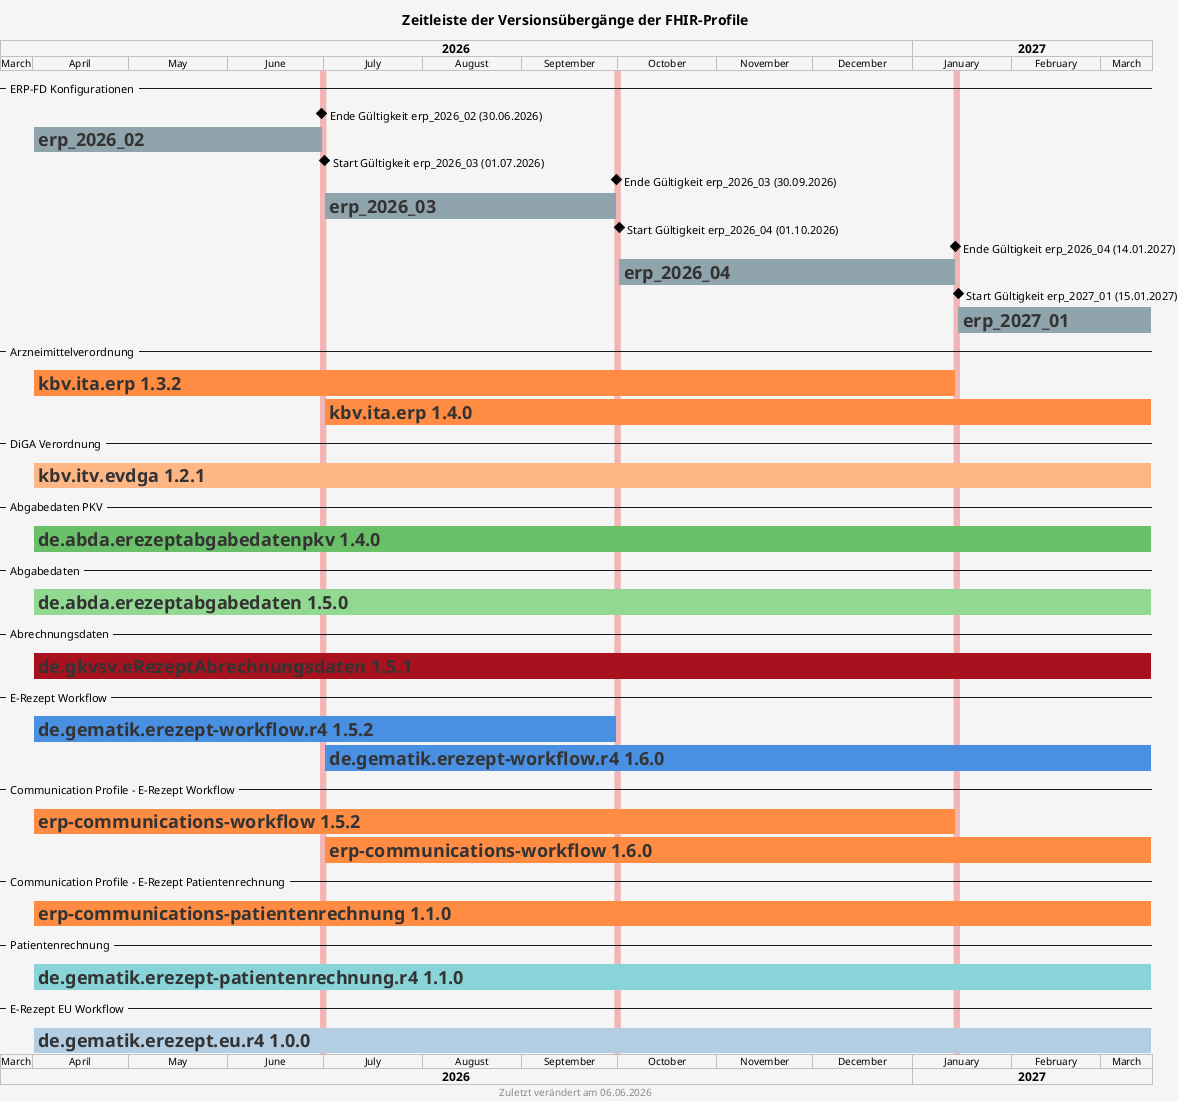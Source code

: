 @startgantt
!define kbvcolor #ff8c42
!define evdgacolor #ffb685
!define davpkvcolor #6abf69
!define davcolor #91d891
!define gkvsvcolor #A8111E
!define gematikcolor #4a90e2
!define gematikcolor_fdv #5a6fa5
!define gematikcolor_patrn #88d4d8
!define gematikcolor_eu #b3cde3
!define erpfdcolor #90a4ae

!define datelinecolor #f2b6b6

<style>
document {
   BackGroundColor #f5f5f5
}
ganttDiagram {
   task {
      BackGroundColor GreenYellow
      LineColor Green
      FontColor #333333
      FontSize 18
      FontStyle bold
   }
}
</style>

title Zeitleiste der Versionsübergänge der FHIR-Profile
footer Zuletzt verändert am %date("dd.MM.yyyy")

projectscale monthly zoom 3
Project starts 2026-03-22

-- ERP-FD Konfigurationen --

2026-06-30 is colored datelinecolor

[Ende Gültigkeit erp_2026_02 (30.06.2026)] happens on 2026-06-30

[erp_2026_02] starts 2026-04-01
[erp_2026_02] ends 2026-06-30
[erp_2026_02] is colored in erpfdcolor

2026-07-01 is colored datelinecolor
2026-09-30 is colored datelinecolor

[Start Gültigkeit erp_2026_03 (01.07.2026)] happens on 2026-07-01
[Ende Gültigkeit erp_2026_03 (30.09.2026)] happens on 2026-09-30

[erp_2026_03] starts 2026-07-01
[erp_2026_03] ends 2026-09-30
[erp_2026_03] is colored in erpfdcolor

2026-10-01 is colored datelinecolor
2027-01-14 is colored datelinecolor

[Start Gültigkeit erp_2026_04 (01.10.2026)] happens on 2026-10-01
[Ende Gültigkeit erp_2026_04 (14.01.2027)] happens on 2027-01-14

[erp_2026_04] starts 2026-10-01
[erp_2026_04] ends 2027-01-14
[erp_2026_04] is colored in erpfdcolor

2027-01-15 is colored datelinecolor

[Start Gültigkeit erp_2027_01 (15.01.2027)] happens on 2027-01-15
[Ende Gültigkeit erp_2026_04 (14.01.2027)] happens on 2027-01-14

[erp_2027_01] starts 2027-01-15
[erp_2027_01] ends 2027-03-16
[erp_2027_01] is colored in erpfdcolor

-- Arzneimittelverordnung --

[kbv.ita.erp 1.3.2] starts 2026-04-01 and ends 2027-01-14
[kbv.ita.erp 1.3.2] is colored in kbvcolor

[kbv.ita.erp 1.4.0] starts 2026-07-01 and ends 2027-03-16
[kbv.ita.erp 1.4.0] is colored in kbvcolor

-- DiGA Verordnung --

[kbv.itv.evdga 1.2.1] starts 2026-04-01 and ends 2027-03-16
[kbv.itv.evdga 1.2.1] is colored in evdgacolor

-- Abgabedaten PKV --

[de.abda.erezeptabgabedatenpkv 1.4.0] starts 2026-04-01 and ends 2027-03-16
[de.abda.erezeptabgabedatenpkv 1.4.0] is colored in davpkvcolor

-- Abgabedaten --

[de.abda.erezeptabgabedaten 1.5.0] starts 2026-04-01 and ends 2027-03-16
[de.abda.erezeptabgabedaten 1.5.0] is colored in davcolor

-- Abrechnungsdaten --

[de.gkvsv.eRezeptAbrechnungsdaten 1.5.1] starts 2026-04-01 and ends 2027-03-16
[de.gkvsv.eRezeptAbrechnungsdaten 1.5.1] is colored in gkvsvcolor

-- E-Rezept Workflow --

[de.gematik.erezept-workflow.r4 1.5.2] starts 2026-04-01 and ends 2026-09-30
[de.gematik.erezept-workflow.r4 1.5.2] is colored in gematikcolor

[de.gematik.erezept-workflow.r4 1.6.0] starts 2026-07-01 and ends 2027-03-16
[de.gematik.erezept-workflow.r4 1.6.0] is colored in gematikcolor

-- Communication Profile - E-Rezept Workflow --

[erp-communications-workflow 1.5.2] starts 2026-04-01 and ends 2027-01-14
[erp-communications-workflow 1.5.2] is colored in kbvcolor

[erp-communications-workflow 1.6.0] starts 2026-07-01 and ends 2027-03-16
[erp-communications-workflow 1.6.0] is colored in kbvcolor

-- Communication Profile - E-Rezept Patientenrechnung --

[erp-communications-patientenrechnung 1.1.0] starts 2026-04-01 and ends 2027-03-16
[erp-communications-patientenrechnung 1.1.0] is colored in kbvcolor

-- Patientenrechnung --

[de.gematik.erezept-patientenrechnung.r4 1.1.0] starts 2026-04-01 and ends 2027-03-16
[de.gematik.erezept-patientenrechnung.r4 1.1.0] is colored in gematikcolor_patrn

-- E-Rezept EU Workflow --

[de.gematik.erezept.eu.r4 1.0.0] starts 2026-04-01 and ends 2027-03-16
[de.gematik.erezept.eu.r4 1.0.0] is colored in gematikcolor_eu

@endgantt